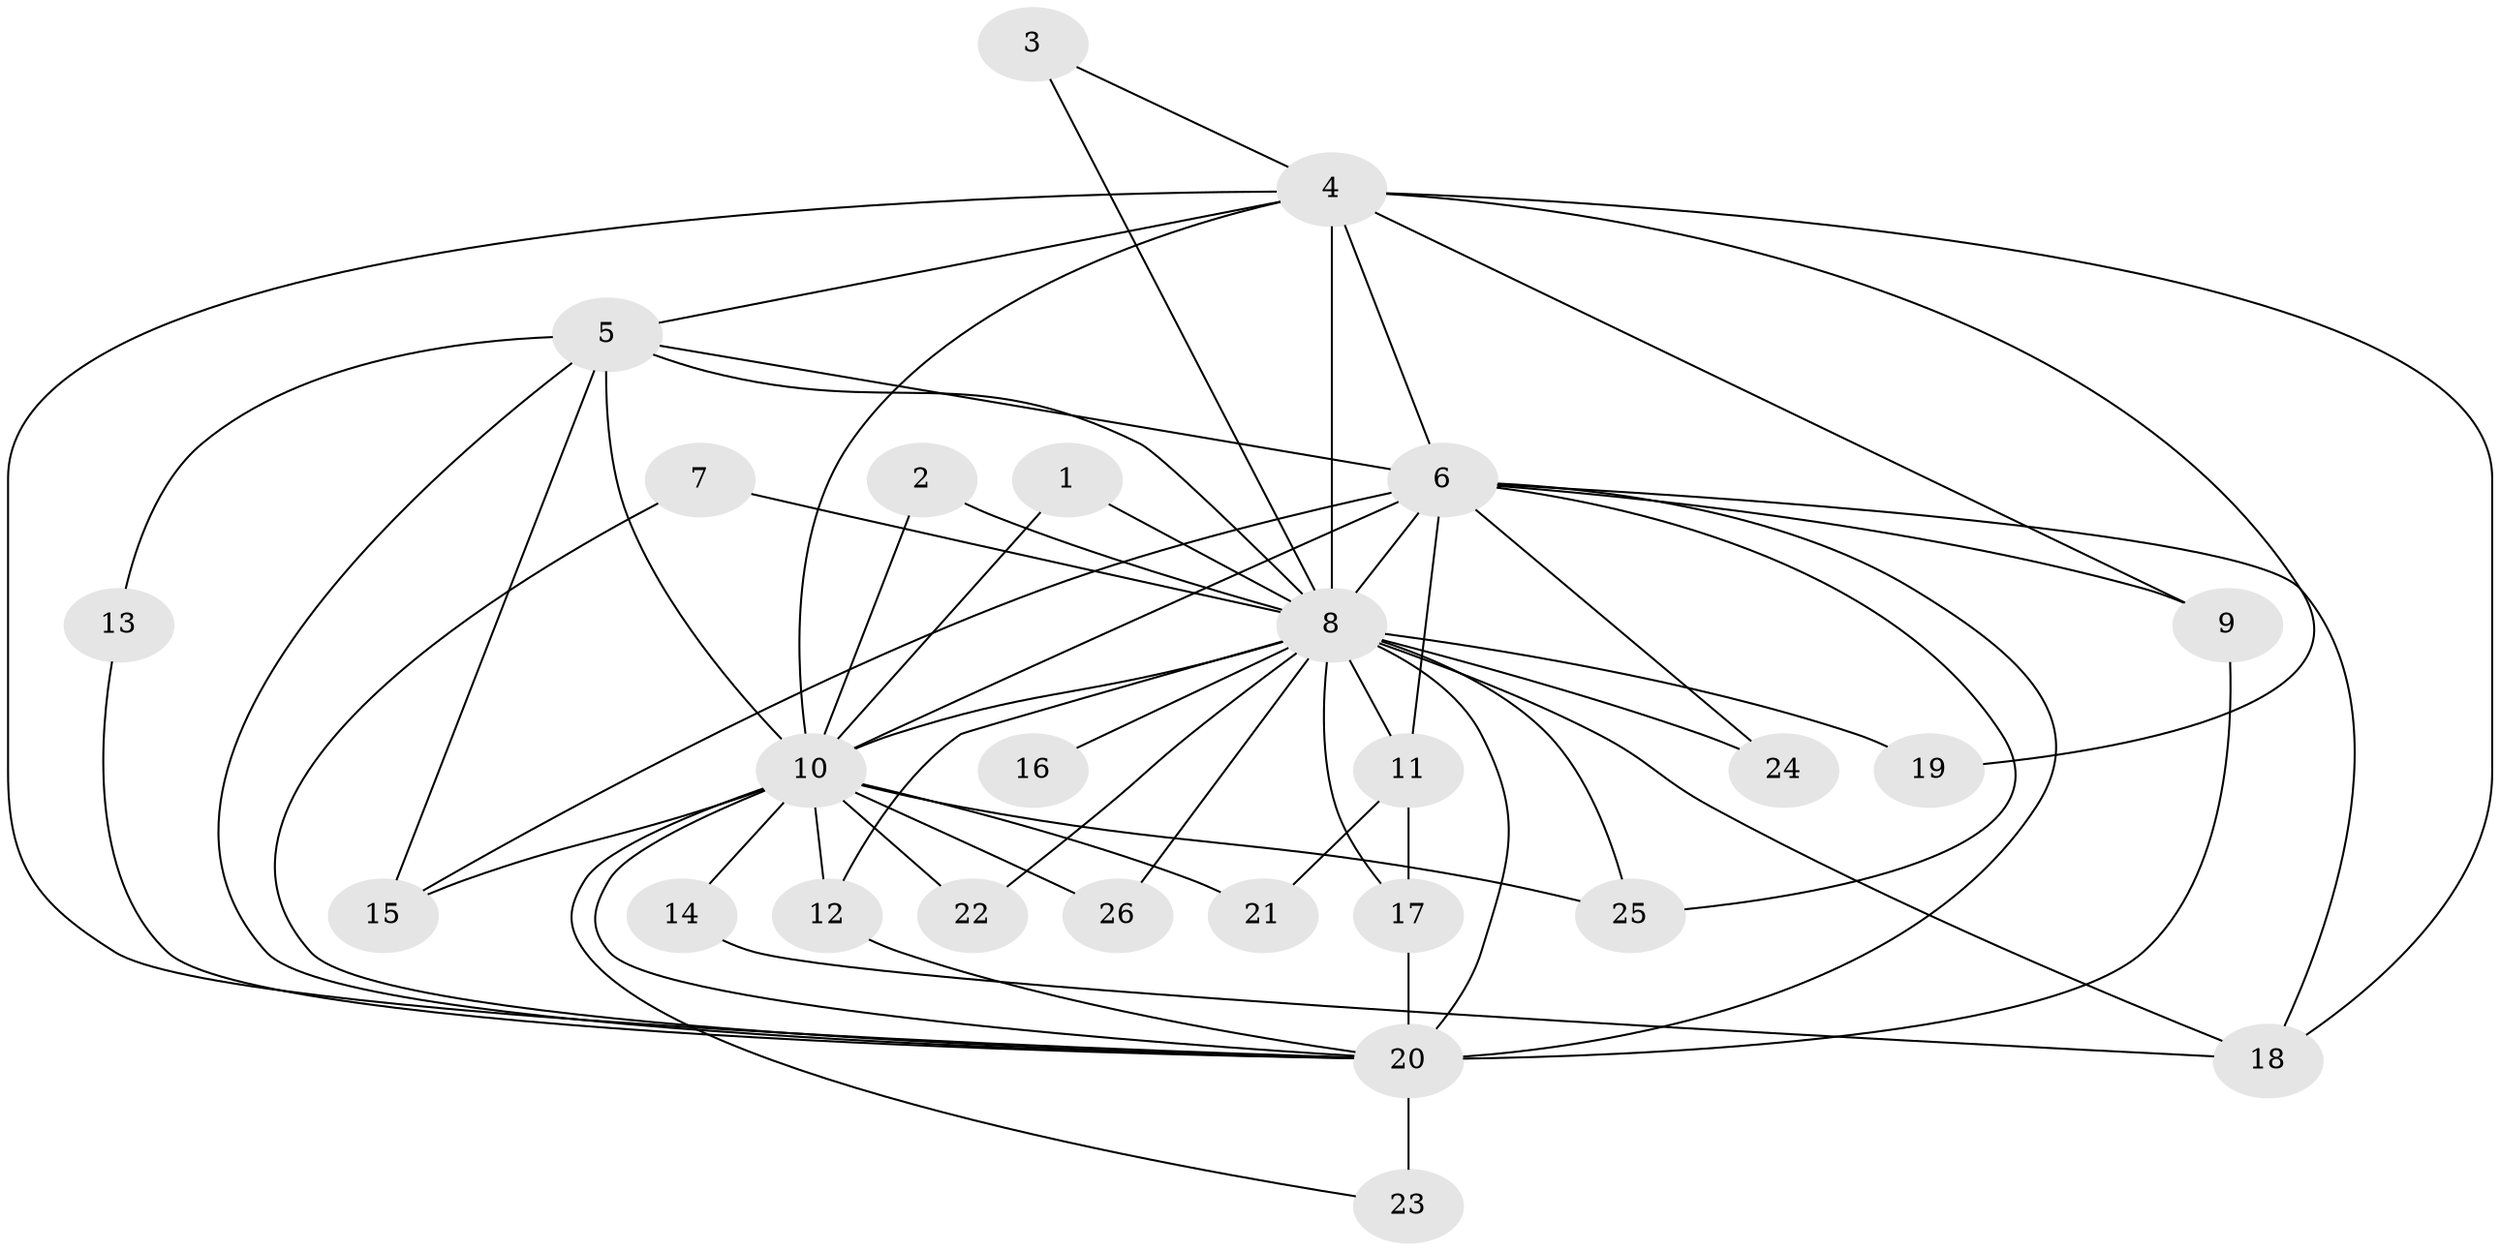 // original degree distribution, {12: 0.0392156862745098, 14: 0.058823529411764705, 21: 0.0196078431372549, 13: 0.0392156862745098, 22: 0.0196078431372549, 15: 0.0196078431372549, 7: 0.0196078431372549, 3: 0.19607843137254902, 2: 0.5294117647058824, 4: 0.0392156862745098, 5: 0.0196078431372549}
// Generated by graph-tools (version 1.1) at 2025/49/03/09/25 03:49:35]
// undirected, 26 vertices, 60 edges
graph export_dot {
graph [start="1"]
  node [color=gray90,style=filled];
  1;
  2;
  3;
  4;
  5;
  6;
  7;
  8;
  9;
  10;
  11;
  12;
  13;
  14;
  15;
  16;
  17;
  18;
  19;
  20;
  21;
  22;
  23;
  24;
  25;
  26;
  1 -- 8 [weight=1.0];
  1 -- 10 [weight=1.0];
  2 -- 8 [weight=1.0];
  2 -- 10 [weight=1.0];
  3 -- 4 [weight=1.0];
  3 -- 8 [weight=1.0];
  4 -- 5 [weight=1.0];
  4 -- 6 [weight=2.0];
  4 -- 8 [weight=4.0];
  4 -- 9 [weight=1.0];
  4 -- 10 [weight=2.0];
  4 -- 18 [weight=1.0];
  4 -- 19 [weight=1.0];
  4 -- 20 [weight=1.0];
  5 -- 6 [weight=2.0];
  5 -- 8 [weight=3.0];
  5 -- 10 [weight=3.0];
  5 -- 13 [weight=1.0];
  5 -- 15 [weight=1.0];
  5 -- 20 [weight=1.0];
  6 -- 8 [weight=7.0];
  6 -- 9 [weight=1.0];
  6 -- 10 [weight=4.0];
  6 -- 11 [weight=1.0];
  6 -- 15 [weight=1.0];
  6 -- 18 [weight=1.0];
  6 -- 20 [weight=3.0];
  6 -- 24 [weight=1.0];
  6 -- 25 [weight=1.0];
  7 -- 8 [weight=2.0];
  7 -- 20 [weight=1.0];
  8 -- 10 [weight=6.0];
  8 -- 11 [weight=2.0];
  8 -- 12 [weight=1.0];
  8 -- 16 [weight=1.0];
  8 -- 17 [weight=1.0];
  8 -- 18 [weight=2.0];
  8 -- 19 [weight=1.0];
  8 -- 20 [weight=4.0];
  8 -- 22 [weight=1.0];
  8 -- 24 [weight=1.0];
  8 -- 25 [weight=1.0];
  8 -- 26 [weight=1.0];
  9 -- 20 [weight=1.0];
  10 -- 12 [weight=1.0];
  10 -- 14 [weight=1.0];
  10 -- 15 [weight=1.0];
  10 -- 20 [weight=2.0];
  10 -- 21 [weight=1.0];
  10 -- 22 [weight=2.0];
  10 -- 23 [weight=1.0];
  10 -- 25 [weight=1.0];
  10 -- 26 [weight=1.0];
  11 -- 17 [weight=1.0];
  11 -- 21 [weight=1.0];
  12 -- 20 [weight=1.0];
  13 -- 20 [weight=1.0];
  14 -- 18 [weight=1.0];
  17 -- 20 [weight=1.0];
  20 -- 23 [weight=2.0];
}
